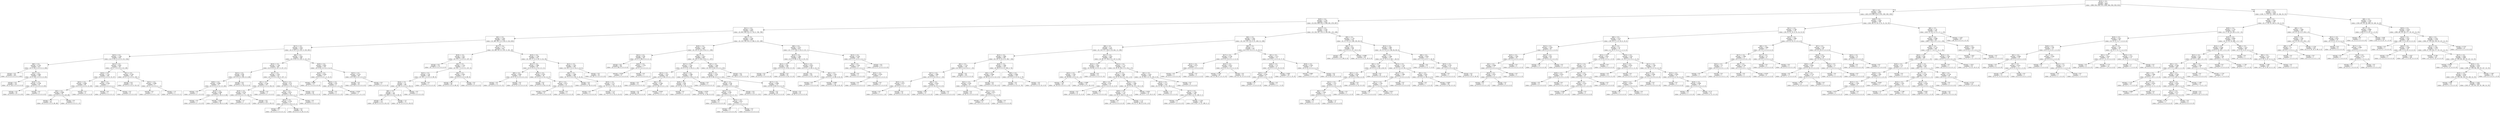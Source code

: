 digraph Tree {
node [shape=box] ;
0 [label="X[14] <= 0.5\nentropy = 3.17\nsamples = 8661\nvalue = [989, 954, 938, 979, 1000, 964, 956, 928, 953]"] ;
1 [label="X[2] <= 0.5\nentropy = 2.967\nsamples = 6325\nvalue = [453, 879, 660, 878, 0, 931, 692, 902, 930]"] ;
0 -> 1 [labeldistance=2.5, labelangle=45, headlabel="True"] ;
2 [label="X[20] <= 0.5\nentropy = 2.793\nsamples = 5619\nvalue = [0, 833, 609, 835, 0, 906, 661, 878, 897]"] ;
1 -> 2 ;
3 [label="X[11] <= 0.5\nentropy = 2.561\nsamples = 3910\nvalue = [0, 605, 442, 612, 0, 716, 0, 746, 789]"] ;
2 -> 3 ;
4 [label="X[5] <= 0.5\nentropy = 2.265\nsamples = 2303\nvalue = [0, 380, 261, 0, 0, 518, 0, 524, 620]"] ;
3 -> 4 ;
5 [label="X[17] <= 0.5\nentropy = 1.912\nsamples = 1502\nvalue = [0, 0, 237, 0, 0, 331, 0, 333, 601]"] ;
4 -> 5 ;
6 [label="X[23] <= 0.5\nentropy = 1.358\nsamples = 918\nvalue = [0, 0, 152, 0, 0, 0, 0, 212, 554]"] ;
5 -> 6 ;
7 [label="X[8] <= 0.5\nentropy = 0.765\nsamples = 651\nvalue = [0, 0, 145, 0, 0, 0, 0, 0, 506]"] ;
6 -> 7 ;
8 [label="entropy = 0.0\nsamples = 443\nvalue = [0, 0, 0, 0, 0, 0, 0, 0, 443]"] ;
7 -> 8 ;
9 [label="X[3] <= 0.5\nentropy = 0.885\nsamples = 208\nvalue = [0, 0, 145, 0, 0, 0, 0, 0, 63]"] ;
7 -> 9 ;
10 [label="entropy = 0.0\nsamples = 143\nvalue = [0, 0, 143, 0, 0, 0, 0, 0, 0]"] ;
9 -> 10 ;
11 [label="X[18] <= 0.5\nentropy = 0.198\nsamples = 65\nvalue = [0, 0, 2, 0, 0, 0, 0, 0, 63]"] ;
9 -> 11 ;
12 [label="entropy = 0.0\nsamples = 63\nvalue = [0, 0, 0, 0, 0, 0, 0, 0, 63]"] ;
11 -> 12 ;
13 [label="entropy = 0.0\nsamples = 2\nvalue = [0, 0, 2, 0, 0, 0, 0, 0, 0]"] ;
11 -> 13 ;
14 [label="X[13] <= 0.5\nentropy = 0.847\nsamples = 267\nvalue = [0, 0, 7, 0, 0, 0, 0, 212, 48]"] ;
6 -> 14 ;
15 [label="X[18] <= 0.5\nentropy = 1.255\nsamples = 106\nvalue = [0, 0, 6, 0, 0, 0, 0, 53, 47]"] ;
14 -> 15 ;
16 [label="X[25] <= 0.5\nentropy = 0.996\nsamples = 99\nvalue = [0, 0, 0, 0, 0, 0, 0, 53, 46]"] ;
15 -> 16 ;
17 [label="X[3] <= 0.5\nentropy = 0.999\nsamples = 95\nvalue = [0, 0, 0, 0, 0, 0, 0, 49, 46]"] ;
16 -> 17 ;
18 [label="entropy = 1.0\nsamples = 94\nvalue = [0, 0, 0, 0, 0, 0, 0, 48, 46]"] ;
17 -> 18 ;
19 [label="entropy = 0.0\nsamples = 1\nvalue = [0, 0, 0, 0, 0, 0, 0, 1, 0]"] ;
17 -> 19 ;
20 [label="entropy = 0.0\nsamples = 4\nvalue = [0, 0, 0, 0, 0, 0, 0, 4, 0]"] ;
16 -> 20 ;
21 [label="X[8] <= 0.5\nentropy = 0.592\nsamples = 7\nvalue = [0, 0, 6, 0, 0, 0, 0, 0, 1]"] ;
15 -> 21 ;
22 [label="entropy = 0.0\nsamples = 1\nvalue = [0, 0, 0, 0, 0, 0, 0, 0, 1]"] ;
21 -> 22 ;
23 [label="entropy = 0.0\nsamples = 6\nvalue = [0, 0, 6, 0, 0, 0, 0, 0, 0]"] ;
21 -> 23 ;
24 [label="X[1] <= 0.5\nentropy = 0.109\nsamples = 161\nvalue = [0, 0, 1, 0, 0, 0, 0, 159, 1]"] ;
14 -> 24 ;
25 [label="entropy = 0.0\nsamples = 152\nvalue = [0, 0, 0, 0, 0, 0, 0, 152, 0]"] ;
24 -> 25 ;
26 [label="X[15] <= 0.5\nentropy = 0.986\nsamples = 9\nvalue = [0, 0, 1, 0, 0, 0, 0, 7, 1]"] ;
24 -> 26 ;
27 [label="entropy = 0.0\nsamples = 7\nvalue = [0, 0, 0, 0, 0, 0, 0, 7, 0]"] ;
26 -> 27 ;
28 [label="entropy = 1.0\nsamples = 2\nvalue = [0, 0, 1, 0, 0, 0, 0, 0, 1]"] ;
26 -> 28 ;
29 [label="X[8] <= 0.5\nentropy = 1.632\nsamples = 584\nvalue = [0, 0, 85, 0, 0, 331, 0, 121, 47]"] ;
5 -> 29 ;
30 [label="X[23] <= 0.5\nentropy = 1.189\nsamples = 481\nvalue = [0, 0, 0, 0, 0, 327, 0, 107, 47]"] ;
29 -> 30 ;
31 [label="X[13] <= 0.5\nentropy = 0.69\nsamples = 249\nvalue = [0, 0, 0, 0, 0, 203, 0, 0, 46]"] ;
30 -> 31 ;
32 [label="X[26] <= 0.5\nentropy = 0.998\nsamples = 97\nvalue = [0, 0, 0, 0, 0, 51, 0, 0, 46]"] ;
31 -> 32 ;
33 [label="entropy = 0.0\nsamples = 1\nvalue = [0, 0, 0, 0, 0, 1, 0, 0, 0]"] ;
32 -> 33 ;
34 [label="X[10] <= 0.5\nentropy = 0.999\nsamples = 96\nvalue = [0, 0, 0, 0, 0, 50, 0, 0, 46]"] ;
32 -> 34 ;
35 [label="entropy = 0.0\nsamples = 1\nvalue = [0, 0, 0, 0, 0, 1, 0, 0, 0]"] ;
34 -> 35 ;
36 [label="entropy = 0.999\nsamples = 95\nvalue = [0, 0, 0, 0, 0, 49, 0, 0, 46]"] ;
34 -> 36 ;
37 [label="entropy = 0.0\nsamples = 152\nvalue = [0, 0, 0, 0, 0, 152, 0, 0, 0]"] ;
31 -> 37 ;
38 [label="X[7] <= 0.5\nentropy = 1.032\nsamples = 232\nvalue = [0, 0, 0, 0, 0, 124, 0, 107, 1]"] ;
30 -> 38 ;
39 [label="X[1] <= 0.5\nentropy = 0.184\nsamples = 107\nvalue = [0, 0, 0, 0, 0, 3, 0, 104, 0]"] ;
38 -> 39 ;
40 [label="X[19] <= 0.5\nentropy = 0.078\nsamples = 105\nvalue = [0, 0, 0, 0, 0, 1, 0, 104, 0]"] ;
39 -> 40 ;
41 [label="entropy = 1.0\nsamples = 2\nvalue = [0, 0, 0, 0, 0, 1, 0, 1, 0]"] ;
40 -> 41 ;
42 [label="entropy = 0.0\nsamples = 103\nvalue = [0, 0, 0, 0, 0, 0, 0, 103, 0]"] ;
40 -> 42 ;
43 [label="entropy = 0.0\nsamples = 2\nvalue = [0, 0, 0, 0, 0, 2, 0, 0, 0]"] ;
39 -> 43 ;
44 [label="X[13] <= 0.5\nentropy = 0.23\nsamples = 125\nvalue = [0, 0, 0, 0, 0, 121, 0, 3, 1]"] ;
38 -> 44 ;
45 [label="X[3] <= 0.5\nentropy = 0.675\nsamples = 30\nvalue = [0, 0, 0, 0, 0, 26, 0, 3, 1]"] ;
44 -> 45 ;
46 [label="X[25] <= 0.5\nentropy = 0.229\nsamples = 27\nvalue = [0, 0, 0, 0, 0, 26, 0, 0, 1]"] ;
45 -> 46 ;
47 [label="entropy = 0.0\nsamples = 1\nvalue = [0, 0, 0, 0, 0, 0, 0, 0, 1]"] ;
46 -> 47 ;
48 [label="entropy = 0.0\nsamples = 26\nvalue = [0, 0, 0, 0, 0, 26, 0, 0, 0]"] ;
46 -> 48 ;
49 [label="entropy = 0.0\nsamples = 3\nvalue = [0, 0, 0, 0, 0, 0, 0, 3, 0]"] ;
45 -> 49 ;
50 [label="entropy = 0.0\nsamples = 95\nvalue = [0, 0, 0, 0, 0, 95, 0, 0, 0]"] ;
44 -> 50 ;
51 [label="X[19] <= 0.5\nentropy = 0.802\nsamples = 103\nvalue = [0, 0, 85, 0, 0, 4, 0, 14, 0]"] ;
29 -> 51 ;
52 [label="X[10] <= 0.5\nentropy = 0.834\nsamples = 17\nvalue = [0, 0, 2, 0, 0, 1, 0, 14, 0]"] ;
51 -> 52 ;
53 [label="entropy = 0.684\nsamples = 11\nvalue = [0, 0, 2, 0, 0, 0, 0, 9, 0]"] ;
52 -> 53 ;
54 [label="X[24] <= 0.5\nentropy = 0.65\nsamples = 6\nvalue = [0, 0, 0, 0, 0, 1, 0, 5, 0]"] ;
52 -> 54 ;
55 [label="entropy = 0.0\nsamples = 3\nvalue = [0, 0, 0, 0, 0, 0, 0, 3, 0]"] ;
54 -> 55 ;
56 [label="entropy = 0.918\nsamples = 3\nvalue = [0, 0, 0, 0, 0, 1, 0, 2, 0]"] ;
54 -> 56 ;
57 [label="X[22] <= 0.5\nentropy = 0.218\nsamples = 86\nvalue = [0, 0, 83, 0, 0, 3, 0, 0, 0]"] ;
51 -> 57 ;
58 [label="entropy = 0.0\nsamples = 83\nvalue = [0, 0, 83, 0, 0, 0, 0, 0, 0]"] ;
57 -> 58 ;
59 [label="entropy = 0.0\nsamples = 3\nvalue = [0, 0, 0, 0, 0, 3, 0, 0, 0]"] ;
57 -> 59 ;
60 [label="X[17] <= 0.5\nentropy = 1.773\nsamples = 801\nvalue = [0, 380, 24, 0, 0, 187, 0, 191, 19]"] ;
4 -> 60 ;
61 [label="X[19] <= 0.5\nentropy = 1.057\nsamples = 449\nvalue = [0, 275, 7, 0, 0, 0, 0, 167, 0]"] ;
60 -> 61 ;
62 [label="entropy = 0.0\nsamples = 174\nvalue = [0, 174, 0, 0, 0, 0, 0, 0, 0]"] ;
61 -> 62 ;
63 [label="X[0] <= 0.5\nentropy = 1.103\nsamples = 275\nvalue = [0, 101, 7, 0, 0, 0, 0, 167, 0]"] ;
61 -> 63 ;
64 [label="X[22] <= 0.5\nentropy = 1.04\nsamples = 200\nvalue = [0, 101, 1, 0, 0, 0, 0, 98, 0]"] ;
63 -> 64 ;
65 [label="X[24] <= 0.5\nentropy = 1.0\nsamples = 199\nvalue = [0, 101, 0, 0, 0, 0, 0, 98, 0]"] ;
64 -> 65 ;
66 [label="X[6] <= 0.5\nentropy = 1.0\nsamples = 198\nvalue = [0, 100, 0, 0, 0, 0, 0, 98, 0]"] ;
65 -> 66 ;
67 [label="entropy = 1.0\nsamples = 125\nvalue = [0, 63, 0, 0, 0, 0, 0, 62, 0]"] ;
66 -> 67 ;
68 [label="entropy = 1.0\nsamples = 73\nvalue = [0, 37, 0, 0, 0, 0, 0, 36, 0]"] ;
66 -> 68 ;
69 [label="entropy = 0.0\nsamples = 1\nvalue = [0, 1, 0, 0, 0, 0, 0, 0, 0]"] ;
65 -> 69 ;
70 [label="entropy = 0.0\nsamples = 1\nvalue = [0, 0, 1, 0, 0, 0, 0, 0, 0]"] ;
64 -> 70 ;
71 [label="X[8] <= 0.5\nentropy = 0.402\nsamples = 75\nvalue = [0, 0, 6, 0, 0, 0, 0, 69, 0]"] ;
63 -> 71 ;
72 [label="entropy = 0.0\nsamples = 69\nvalue = [0, 0, 0, 0, 0, 0, 0, 69, 0]"] ;
71 -> 72 ;
73 [label="entropy = 0.0\nsamples = 6\nvalue = [0, 0, 6, 0, 0, 0, 0, 0, 0]"] ;
71 -> 73 ;
74 [label="X[10] <= 0.5\nentropy = 1.708\nsamples = 352\nvalue = [0, 105, 17, 0, 0, 187, 0, 24, 19]"] ;
60 -> 74 ;
75 [label="X[12] <= 0.5\nentropy = 1.686\nsamples = 62\nvalue = [0, 4, 15, 0, 0, 32, 0, 0, 11]"] ;
74 -> 75 ;
76 [label="X[0] <= 0.5\nentropy = 0.983\nsamples = 26\nvalue = [0, 0, 15, 0, 0, 0, 0, 0, 11]"] ;
75 -> 76 ;
77 [label="entropy = 0.0\nsamples = 11\nvalue = [0, 0, 0, 0, 0, 0, 0, 0, 11]"] ;
76 -> 77 ;
78 [label="entropy = 0.0\nsamples = 15\nvalue = [0, 0, 15, 0, 0, 0, 0, 0, 0]"] ;
76 -> 78 ;
79 [label="X[23] <= 0.5\nentropy = 0.503\nsamples = 36\nvalue = [0, 4, 0, 0, 0, 32, 0, 0, 0]"] ;
75 -> 79 ;
80 [label="entropy = 0.0\nsamples = 26\nvalue = [0, 0, 0, 0, 0, 26, 0, 0, 0]"] ;
79 -> 80 ;
81 [label="X[7] <= 0.5\nentropy = 0.971\nsamples = 10\nvalue = [0, 4, 0, 0, 0, 6, 0, 0, 0]"] ;
79 -> 81 ;
82 [label="entropy = 0.811\nsamples = 8\nvalue = [0, 2, 0, 0, 0, 6, 0, 0, 0]"] ;
81 -> 82 ;
83 [label="entropy = 0.0\nsamples = 2\nvalue = [0, 2, 0, 0, 0, 0, 0, 0, 0]"] ;
81 -> 83 ;
84 [label="X[12] <= 0.5\nentropy = 1.503\nsamples = 290\nvalue = [0, 101, 2, 0, 0, 155, 0, 24, 8]"] ;
74 -> 84 ;
85 [label="X[8] <= 0.5\nentropy = 1.488\nsamples = 264\nvalue = [0, 75, 2, 0, 0, 155, 0, 24, 8]"] ;
84 -> 85 ;
86 [label="entropy = 0.0\nsamples = 30\nvalue = [0, 0, 0, 0, 0, 30, 0, 0, 0]"] ;
85 -> 86 ;
87 [label="X[23] <= 0.5\nentropy = 1.572\nsamples = 234\nvalue = [0, 75, 2, 0, 0, 125, 0, 24, 8]"] ;
85 -> 87 ;
88 [label="entropy = 0.0\nsamples = 3\nvalue = [0, 3, 0, 0, 0, 0, 0, 0, 0]"] ;
87 -> 88 ;
89 [label="entropy = 1.57\nsamples = 231\nvalue = [0, 72, 2, 0, 0, 125, 0, 24, 8]"] ;
87 -> 89 ;
90 [label="entropy = 0.0\nsamples = 26\nvalue = [0, 26, 0, 0, 0, 0, 0, 0, 0]"] ;
84 -> 90 ;
91 [label="X[0] <= 0.5\nentropy = 2.391\nsamples = 1607\nvalue = [0, 225, 181, 612, 0, 198, 0, 222, 169]"] ;
3 -> 91 ;
92 [label="X[18] <= 0.5\nentropy = 1.705\nsamples = 984\nvalue = [0, 222, 4, 524, 0, 65, 0, 1, 168]"] ;
91 -> 92 ;
93 [label="X[15] <= 0.5\nentropy = 0.09\nsamples = 301\nvalue = [0, 0, 2, 298, 0, 0, 0, 0, 1]"] ;
92 -> 93 ;
94 [label="entropy = 0.0\nsamples = 294\nvalue = [0, 0, 0, 294, 0, 0, 0, 0, 0]"] ;
93 -> 94 ;
95 [label="X[26] <= 0.5\nentropy = 1.379\nsamples = 7\nvalue = [0, 0, 2, 4, 0, 0, 0, 0, 1]"] ;
93 -> 95 ;
96 [label="entropy = 0.918\nsamples = 6\nvalue = [0, 0, 2, 4, 0, 0, 0, 0, 0]"] ;
95 -> 96 ;
97 [label="entropy = 0.0\nsamples = 1\nvalue = [0, 0, 0, 0, 0, 0, 0, 0, 1]"] ;
95 -> 97 ;
98 [label="X[5] <= 0.5\nentropy = 1.913\nsamples = 683\nvalue = [0, 222, 2, 226, 0, 65, 0, 1, 167]"] ;
92 -> 98 ;
99 [label="X[17] <= 0.5\nentropy = 1.339\nsamples = 249\nvalue = [0, 0, 2, 157, 0, 65, 0, 1, 24]"] ;
98 -> 99 ;
100 [label="X[13] <= 0.5\nentropy = 1.012\nsamples = 90\nvalue = [0, 0, 2, 66, 0, 0, 0, 1, 21]"] ;
99 -> 100 ;
101 [label="entropy = 0.0\nsamples = 21\nvalue = [0, 0, 0, 0, 0, 0, 0, 0, 21]"] ;
100 -> 101 ;
102 [label="X[4] <= 0.5\nentropy = 0.298\nsamples = 69\nvalue = [0, 0, 2, 66, 0, 0, 0, 1, 0]"] ;
100 -> 102 ;
103 [label="entropy = 0.0\nsamples = 66\nvalue = [0, 0, 0, 66, 0, 0, 0, 0, 0]"] ;
102 -> 103 ;
104 [label="entropy = 0.918\nsamples = 3\nvalue = [0, 0, 2, 0, 0, 0, 0, 1, 0]"] ;
102 -> 104 ;
105 [label="X[13] <= 0.5\nentropy = 1.096\nsamples = 159\nvalue = [0, 0, 0, 91, 0, 65, 0, 0, 3]"] ;
99 -> 105 ;
106 [label="X[26] <= 0.5\nentropy = 0.98\nsamples = 156\nvalue = [0, 0, 0, 91, 0, 65, 0, 0, 0]"] ;
105 -> 106 ;
107 [label="entropy = 0.0\nsamples = 1\nvalue = [0, 0, 0, 0, 0, 1, 0, 0, 0]"] ;
106 -> 107 ;
108 [label="entropy = 0.978\nsamples = 155\nvalue = [0, 0, 0, 91, 0, 64, 0, 0, 0]"] ;
106 -> 108 ;
109 [label="entropy = 0.0\nsamples = 3\nvalue = [0, 0, 0, 0, 0, 0, 0, 0, 3]"] ;
105 -> 109 ;
110 [label="X[7] <= 0.5\nentropy = 1.444\nsamples = 434\nvalue = [0, 222, 0, 69, 0, 0, 0, 0, 143]"] ;
98 -> 110 ;
111 [label="X[24] <= 0.5\nentropy = 1.478\nsamples = 275\nvalue = [0, 63, 0, 69, 0, 0, 0, 0, 143]"] ;
110 -> 111 ;
112 [label="X[6] <= 0.5\nentropy = 0.06\nsamples = 144\nvalue = [0, 1, 0, 0, 0, 0, 0, 0, 143]"] ;
111 -> 112 ;
113 [label="X[23] <= 0.5\nentropy = 0.391\nsamples = 13\nvalue = [0, 1, 0, 0, 0, 0, 0, 0, 12]"] ;
112 -> 113 ;
114 [label="entropy = 0.0\nsamples = 9\nvalue = [0, 0, 0, 0, 0, 0, 0, 0, 9]"] ;
113 -> 114 ;
115 [label="X[15] <= 0.5\nentropy = 0.811\nsamples = 4\nvalue = [0, 1, 0, 0, 0, 0, 0, 0, 3]"] ;
113 -> 115 ;
116 [label="entropy = 0.0\nsamples = 1\nvalue = [0, 1, 0, 0, 0, 0, 0, 0, 0]"] ;
115 -> 116 ;
117 [label="entropy = 0.0\nsamples = 3\nvalue = [0, 0, 0, 0, 0, 0, 0, 0, 3]"] ;
115 -> 117 ;
118 [label="entropy = 0.0\nsamples = 131\nvalue = [0, 0, 0, 0, 0, 0, 0, 0, 131]"] ;
112 -> 118 ;
119 [label="X[17] <= 0.5\nentropy = 0.998\nsamples = 131\nvalue = [0, 62, 0, 69, 0, 0, 0, 0, 0]"] ;
111 -> 119 ;
120 [label="entropy = 0.0\nsamples = 69\nvalue = [0, 0, 0, 69, 0, 0, 0, 0, 0]"] ;
119 -> 120 ;
121 [label="entropy = 0.0\nsamples = 62\nvalue = [0, 62, 0, 0, 0, 0, 0, 0, 0]"] ;
119 -> 121 ;
122 [label="entropy = 0.0\nsamples = 159\nvalue = [0, 159, 0, 0, 0, 0, 0, 0, 0]"] ;
110 -> 122 ;
123 [label="X[8] <= 0.5\nentropy = 1.973\nsamples = 623\nvalue = [0, 3, 177, 88, 0, 133, 0, 221, 1]"] ;
91 -> 123 ;
124 [label="X[23] <= 0.5\nentropy = 1.484\nsamples = 440\nvalue = [0, 0, 0, 88, 0, 131, 0, 221, 0]"] ;
123 -> 124 ;
125 [label="X[12] <= 0.5\nentropy = 0.98\nsamples = 149\nvalue = [0, 0, 0, 87, 0, 62, 0, 0, 0]"] ;
124 -> 125 ;
126 [label="entropy = 0.0\nsamples = 87\nvalue = [0, 0, 0, 87, 0, 0, 0, 0, 0]"] ;
125 -> 126 ;
127 [label="entropy = 0.0\nsamples = 62\nvalue = [0, 0, 0, 0, 0, 62, 0, 0, 0]"] ;
125 -> 127 ;
128 [label="X[25] <= 0.5\nentropy = 0.822\nsamples = 291\nvalue = [0, 0, 0, 1, 0, 69, 0, 221, 0]"] ;
124 -> 128 ;
129 [label="entropy = 0.0\nsamples = 159\nvalue = [0, 0, 0, 0, 0, 0, 0, 159, 0]"] ;
128 -> 129 ;
130 [label="X[5] <= 0.5\nentropy = 1.055\nsamples = 132\nvalue = [0, 0, 0, 1, 0, 69, 0, 62, 0]"] ;
128 -> 130 ;
131 [label="entropy = 0.0\nsamples = 1\nvalue = [0, 0, 0, 1, 0, 0, 0, 0, 0]"] ;
130 -> 131 ;
132 [label="entropy = 0.998\nsamples = 131\nvalue = [0, 0, 0, 0, 0, 69, 0, 62, 0]"] ;
130 -> 132 ;
133 [label="X[13] <= 0.5\nentropy = 0.256\nsamples = 183\nvalue = [0, 3, 177, 0, 0, 2, 0, 0, 1]"] ;
123 -> 133 ;
134 [label="X[4] <= 0.5\nentropy = 1.459\nsamples = 6\nvalue = [0, 3, 0, 0, 0, 2, 0, 0, 1]"] ;
133 -> 134 ;
135 [label="entropy = 0.0\nsamples = 3\nvalue = [0, 3, 0, 0, 0, 0, 0, 0, 0]"] ;
134 -> 135 ;
136 [label="X[25] <= 0.5\nentropy = 0.918\nsamples = 3\nvalue = [0, 0, 0, 0, 0, 2, 0, 0, 1]"] ;
134 -> 136 ;
137 [label="entropy = 0.0\nsamples = 1\nvalue = [0, 0, 0, 0, 0, 0, 0, 0, 1]"] ;
136 -> 137 ;
138 [label="entropy = 0.0\nsamples = 2\nvalue = [0, 0, 0, 0, 0, 2, 0, 0, 0]"] ;
136 -> 138 ;
139 [label="entropy = 0.0\nsamples = 177\nvalue = [0, 0, 177, 0, 0, 0, 0, 0, 0]"] ;
133 -> 139 ;
140 [label="X[10] <= 0.5\nentropy = 2.518\nsamples = 1709\nvalue = [0, 228, 167, 223, 0, 190, 661, 132, 108]"] ;
2 -> 140 ;
141 [label="X[4] <= 0.5\nentropy = 2.392\nsamples = 1230\nvalue = [0, 216, 152, 223, 0, 21, 458, 52, 108]"] ;
140 -> 141 ;
142 [label="X[8] <= 0.5\nentropy = 2.22\nsamples = 1025\nvalue = [0, 216, 117, 108, 0, 18, 445, 13, 108]"] ;
141 -> 142 ;
143 [label="X[13] <= 0.5\nentropy = 1.889\nsamples = 362\nvalue = [0, 147, 0, 10, 0, 6, 108, 7, 84]"] ;
142 -> 143 ;
144 [label="X[5] <= 0.5\nentropy = 1.276\nsamples = 136\nvalue = [0, 103, 0, 10, 0, 6, 0, 7, 10]"] ;
143 -> 144 ;
145 [label="X[17] <= 0.5\nentropy = 1.966\nsamples = 33\nvalue = [0, 0, 0, 10, 0, 6, 0, 7, 10]"] ;
144 -> 145 ;
146 [label="X[22] <= 0.5\nentropy = 0.977\nsamples = 17\nvalue = [0, 0, 0, 0, 0, 0, 0, 7, 10]"] ;
145 -> 146 ;
147 [label="entropy = 0.0\nsamples = 7\nvalue = [0, 0, 0, 0, 0, 0, 0, 7, 0]"] ;
146 -> 147 ;
148 [label="entropy = 0.0\nsamples = 10\nvalue = [0, 0, 0, 0, 0, 0, 0, 0, 10]"] ;
146 -> 148 ;
149 [label="X[9] <= 0.5\nentropy = 0.954\nsamples = 16\nvalue = [0, 0, 0, 10, 0, 6, 0, 0, 0]"] ;
145 -> 149 ;
150 [label="entropy = 0.65\nsamples = 12\nvalue = [0, 0, 0, 10, 0, 2, 0, 0, 0]"] ;
149 -> 150 ;
151 [label="entropy = 0.0\nsamples = 4\nvalue = [0, 0, 0, 0, 0, 4, 0, 0, 0]"] ;
149 -> 151 ;
152 [label="entropy = 0.0\nsamples = 103\nvalue = [0, 103, 0, 0, 0, 0, 0, 0, 0]"] ;
144 -> 152 ;
153 [label="X[26] <= 0.5\nentropy = 1.496\nsamples = 226\nvalue = [0, 44, 0, 0, 0, 0, 108, 0, 74]"] ;
143 -> 153 ;
154 [label="X[3] <= 0.5\nentropy = 0.994\nsamples = 97\nvalue = [0, 44, 0, 0, 0, 0, 53, 0, 0]"] ;
153 -> 154 ;
155 [label="X[21] <= 0.5\nentropy = 0.342\nsamples = 47\nvalue = [0, 44, 0, 0, 0, 0, 3, 0, 0]"] ;
154 -> 155 ;
156 [label="entropy = 0.0\nsamples = 42\nvalue = [0, 42, 0, 0, 0, 0, 0, 0, 0]"] ;
155 -> 156 ;
157 [label="X[11] <= 0.5\nentropy = 0.971\nsamples = 5\nvalue = [0, 2, 0, 0, 0, 0, 3, 0, 0]"] ;
155 -> 157 ;
158 [label="entropy = 0.811\nsamples = 4\nvalue = [0, 1, 0, 0, 0, 0, 3, 0, 0]"] ;
157 -> 158 ;
159 [label="entropy = 0.0\nsamples = 1\nvalue = [0, 1, 0, 0, 0, 0, 0, 0, 0]"] ;
157 -> 159 ;
160 [label="entropy = 0.0\nsamples = 50\nvalue = [0, 0, 0, 0, 0, 0, 50, 0, 0]"] ;
154 -> 160 ;
161 [label="X[0] <= 0.5\nentropy = 0.984\nsamples = 129\nvalue = [0, 0, 0, 0, 0, 0, 55, 0, 74]"] ;
153 -> 161 ;
162 [label="entropy = 0.0\nsamples = 74\nvalue = [0, 0, 0, 0, 0, 0, 0, 0, 74]"] ;
161 -> 162 ;
163 [label="entropy = 0.0\nsamples = 55\nvalue = [0, 0, 0, 0, 0, 0, 55, 0, 0]"] ;
161 -> 163 ;
164 [label="X[11] <= 0.5\nentropy = 2.025\nsamples = 663\nvalue = [0, 69, 117, 98, 0, 12, 337, 6, 24]"] ;
142 -> 164 ;
165 [label="X[13] <= 0.5\nentropy = 1.834\nsamples = 139\nvalue = [0, 34, 66, 0, 0, 0, 23, 1, 15]"] ;
164 -> 165 ;
166 [label="X[22] <= 0.5\nentropy = 1.503\nsamples = 124\nvalue = [0, 34, 66, 0, 0, 0, 23, 1, 0]"] ;
165 -> 166 ;
167 [label="entropy = 1.34\nsamples = 83\nvalue = [0, 34, 43, 0, 0, 0, 5, 1, 0]"] ;
166 -> 167 ;
168 [label="entropy = 0.989\nsamples = 41\nvalue = [0, 0, 23, 0, 0, 0, 18, 0, 0]"] ;
166 -> 168 ;
169 [label="entropy = 0.0\nsamples = 15\nvalue = [0, 0, 0, 0, 0, 0, 0, 0, 15]"] ;
165 -> 169 ;
170 [label="X[13] <= 0.5\nentropy = 1.772\nsamples = 524\nvalue = [0, 35, 51, 98, 0, 12, 314, 5, 9]"] ;
164 -> 170 ;
171 [label="X[17] <= 0.5\nentropy = 1.649\nsamples = 266\nvalue = [0, 23, 12, 95, 0, 0, 131, 5, 0]"] ;
170 -> 171 ;
172 [label="X[0] <= 0.5\nentropy = 0.267\nsamples = 22\nvalue = [0, 0, 1, 0, 0, 0, 21, 0, 0]"] ;
171 -> 172 ;
173 [label="entropy = 0.0\nsamples = 21\nvalue = [0, 0, 0, 0, 0, 0, 21, 0, 0]"] ;
172 -> 173 ;
174 [label="entropy = 0.0\nsamples = 1\nvalue = [0, 0, 1, 0, 0, 0, 0, 0, 0]"] ;
172 -> 174 ;
175 [label="X[22] <= 0.5\nentropy = 1.686\nsamples = 244\nvalue = [0, 23, 11, 95, 0, 0, 110, 5, 0]"] ;
171 -> 175 ;
176 [label="X[26] <= 0.5\nentropy = 1.737\nsamples = 219\nvalue = [0, 23, 11, 88, 0, 0, 92, 5, 0]"] ;
175 -> 176 ;
177 [label="entropy = 0.0\nsamples = 1\nvalue = [0, 1, 0, 0, 0, 0, 0, 0, 0]"] ;
176 -> 177 ;
178 [label="entropy = 1.73\nsamples = 218\nvalue = [0, 22, 11, 88, 0, 0, 92, 5, 0]"] ;
176 -> 178 ;
179 [label="entropy = 0.855\nsamples = 25\nvalue = [0, 0, 0, 7, 0, 0, 18, 0, 0]"] ;
175 -> 179 ;
180 [label="X[1] <= 0.5\nentropy = 1.419\nsamples = 258\nvalue = [0, 12, 39, 3, 0, 12, 183, 0, 9]"] ;
170 -> 180 ;
181 [label="X[23] <= 0.5\nentropy = 1.277\nsamples = 250\nvalue = [0, 12, 39, 3, 0, 12, 183, 0, 1]"] ;
180 -> 181 ;
182 [label="entropy = 1.0\nsamples = 6\nvalue = [0, 3, 0, 0, 0, 0, 3, 0, 0]"] ;
181 -> 182 ;
183 [label="X[17] <= 0.5\nentropy = 1.246\nsamples = 244\nvalue = [0, 9, 39, 3, 0, 12, 180, 0, 1]"] ;
181 -> 183 ;
184 [label="entropy = 0.0\nsamples = 1\nvalue = [0, 0, 0, 1, 0, 0, 0, 0, 0]"] ;
183 -> 184 ;
185 [label="entropy = 1.224\nsamples = 243\nvalue = [0, 9, 39, 2, 0, 12, 180, 0, 1]"] ;
183 -> 185 ;
186 [label="entropy = 0.0\nsamples = 8\nvalue = [0, 0, 0, 0, 0, 0, 0, 0, 8]"] ;
180 -> 186 ;
187 [label="X[8] <= 0.5\nentropy = 1.7\nsamples = 205\nvalue = [0, 0, 35, 115, 0, 3, 13, 39, 0]"] ;
141 -> 187 ;
188 [label="X[17] <= 0.5\nentropy = 0.749\nsamples = 131\nvalue = [0, 0, 0, 113, 0, 3, 3, 12, 0]"] ;
187 -> 188 ;
189 [label="X[12] <= 0.5\nentropy = 0.971\nsamples = 5\nvalue = [0, 0, 0, 2, 0, 0, 3, 0, 0]"] ;
188 -> 189 ;
190 [label="entropy = 0.0\nsamples = 2\nvalue = [0, 0, 0, 2, 0, 0, 0, 0, 0]"] ;
189 -> 190 ;
191 [label="entropy = 0.0\nsamples = 3\nvalue = [0, 0, 0, 0, 0, 0, 3, 0, 0]"] ;
189 -> 191 ;
192 [label="X[25] <= 0.5\nentropy = 0.613\nsamples = 126\nvalue = [0, 0, 0, 111, 0, 3, 0, 12, 0]"] ;
188 -> 192 ;
193 [label="entropy = 0.743\nsamples = 95\nvalue = [0, 0, 0, 80, 0, 3, 0, 12, 0]"] ;
192 -> 193 ;
194 [label="entropy = 0.0\nsamples = 31\nvalue = [0, 0, 0, 31, 0, 0, 0, 0, 0]"] ;
192 -> 194 ;
195 [label="X[1] <= 0.5\nentropy = 1.573\nsamples = 74\nvalue = [0, 0, 35, 2, 0, 0, 10, 27, 0]"] ;
187 -> 195 ;
196 [label="X[26] <= 0.5\nentropy = 1.12\nsamples = 37\nvalue = [0, 0, 0, 2, 0, 0, 10, 25, 0]"] ;
195 -> 196 ;
197 [label="X[23] <= 0.5\nentropy = 0.544\nsamples = 8\nvalue = [0, 0, 0, 1, 0, 0, 7, 0, 0]"] ;
196 -> 197 ;
198 [label="entropy = 0.0\nsamples = 1\nvalue = [0, 0, 0, 1, 0, 0, 0, 0, 0]"] ;
197 -> 198 ;
199 [label="entropy = 0.0\nsamples = 7\nvalue = [0, 0, 0, 0, 0, 0, 7, 0, 0]"] ;
197 -> 199 ;
200 [label="entropy = 0.691\nsamples = 29\nvalue = [0, 0, 0, 1, 0, 0, 3, 25, 0]"] ;
196 -> 200 ;
201 [label="X[26] <= 0.5\nentropy = 0.303\nsamples = 37\nvalue = [0, 0, 35, 0, 0, 0, 0, 2, 0]"] ;
195 -> 201 ;
202 [label="entropy = 0.863\nsamples = 7\nvalue = [0, 0, 5, 0, 0, 0, 0, 2, 0]"] ;
201 -> 202 ;
203 [label="entropy = 0.0\nsamples = 30\nvalue = [0, 0, 30, 0, 0, 0, 0, 0, 0]"] ;
201 -> 203 ;
204 [label="X[0] <= 0.5\nentropy = 1.776\nsamples = 479\nvalue = [0, 12, 15, 0, 0, 169, 203, 80, 0]"] ;
140 -> 204 ;
205 [label="X[6] <= 0.5\nentropy = 0.61\nsamples = 140\nvalue = [0, 0, 0, 0, 0, 21, 119, 0, 0]"] ;
204 -> 205 ;
206 [label="entropy = 0.0\nsamples = 100\nvalue = [0, 0, 0, 0, 0, 0, 100, 0, 0]"] ;
205 -> 206 ;
207 [label="entropy = 0.998\nsamples = 40\nvalue = [0, 0, 0, 0, 0, 21, 19, 0, 0]"] ;
205 -> 207 ;
208 [label="X[15] <= 0.5\nentropy = 1.882\nsamples = 339\nvalue = [0, 12, 15, 0, 0, 148, 84, 80, 0]"] ;
204 -> 208 ;
209 [label="X[8] <= 0.5\nentropy = 1.494\nsamples = 227\nvalue = [0, 11, 15, 0, 0, 148, 7, 46, 0]"] ;
208 -> 209 ;
210 [label="X[5] <= 0.5\nentropy = 1.182\nsamples = 108\nvalue = [0, 0, 0, 0, 0, 58, 4, 46, 0]"] ;
209 -> 210 ;
211 [label="X[21] <= 0.5\nentropy = 0.654\nsamples = 66\nvalue = [0, 0, 0, 0, 0, 58, 4, 4, 0]"] ;
210 -> 211 ;
212 [label="X[12] <= 0.5\nentropy = 1.557\nsamples = 14\nvalue = [0, 0, 0, 0, 0, 6, 4, 4, 0]"] ;
211 -> 212 ;
213 [label="X[4] <= 0.5\nentropy = 1.459\nsamples = 12\nvalue = [0, 0, 0, 0, 0, 6, 2, 4, 0]"] ;
212 -> 213 ;
214 [label="entropy = 1.0\nsamples = 4\nvalue = [0, 0, 0, 0, 0, 2, 2, 0, 0]"] ;
213 -> 214 ;
215 [label="entropy = 1.0\nsamples = 8\nvalue = [0, 0, 0, 0, 0, 4, 0, 4, 0]"] ;
213 -> 215 ;
216 [label="entropy = 0.0\nsamples = 2\nvalue = [0, 0, 0, 0, 0, 0, 2, 0, 0]"] ;
212 -> 216 ;
217 [label="entropy = 0.0\nsamples = 52\nvalue = [0, 0, 0, 0, 0, 52, 0, 0, 0]"] ;
211 -> 217 ;
218 [label="entropy = 0.0\nsamples = 42\nvalue = [0, 0, 0, 0, 0, 0, 0, 42, 0]"] ;
210 -> 218 ;
219 [label="X[13] <= 0.5\nentropy = 1.133\nsamples = 119\nvalue = [0, 11, 15, 0, 0, 90, 3, 0, 0]"] ;
209 -> 219 ;
220 [label="X[22] <= 0.5\nentropy = 1.496\nsamples = 17\nvalue = [0, 7, 7, 0, 0, 0, 3, 0, 0]"] ;
219 -> 220 ;
221 [label="X[17] <= 0.5\nentropy = 1.241\nsamples = 11\nvalue = [0, 7, 1, 0, 0, 0, 3, 0, 0]"] ;
220 -> 221 ;
222 [label="entropy = 0.0\nsamples = 7\nvalue = [0, 7, 0, 0, 0, 0, 0, 0, 0]"] ;
221 -> 222 ;
223 [label="entropy = 0.811\nsamples = 4\nvalue = [0, 0, 1, 0, 0, 0, 3, 0, 0]"] ;
221 -> 223 ;
224 [label="entropy = 0.0\nsamples = 6\nvalue = [0, 0, 6, 0, 0, 0, 0, 0, 0]"] ;
220 -> 224 ;
225 [label="X[5] <= 0.5\nentropy = 0.631\nsamples = 102\nvalue = [0, 4, 8, 0, 0, 90, 0, 0, 0]"] ;
219 -> 225 ;
226 [label="entropy = 0.0\nsamples = 7\nvalue = [0, 0, 0, 0, 0, 7, 0, 0, 0]"] ;
225 -> 226 ;
227 [label="entropy = 0.663\nsamples = 95\nvalue = [0, 4, 8, 0, 0, 83, 0, 0, 0]"] ;
225 -> 227 ;
228 [label="X[8] <= 0.5\nentropy = 0.955\nsamples = 112\nvalue = [0, 1, 0, 0, 0, 0, 77, 34, 0]"] ;
208 -> 228 ;
229 [label="entropy = 0.0\nsamples = 77\nvalue = [0, 0, 0, 0, 0, 0, 77, 0, 0]"] ;
228 -> 229 ;
230 [label="X[23] <= 0.5\nentropy = 0.187\nsamples = 35\nvalue = [0, 1, 0, 0, 0, 0, 0, 34, 0]"] ;
228 -> 230 ;
231 [label="entropy = 0.0\nsamples = 1\nvalue = [0, 1, 0, 0, 0, 0, 0, 0, 0]"] ;
230 -> 231 ;
232 [label="entropy = 0.0\nsamples = 34\nvalue = [0, 0, 0, 0, 0, 0, 0, 34, 0]"] ;
230 -> 232 ;
233 [label="X[26] <= 0.5\nentropy = 1.928\nsamples = 706\nvalue = [453, 46, 51, 43, 0, 25, 31, 24, 33]"] ;
1 -> 233 ;
234 [label="X[11] <= 0.5\nentropy = 2.768\nsamples = 176\nvalue = [28, 25, 31, 32, 0, 23, 14, 23, 0]"] ;
233 -> 234 ;
235 [label="X[8] <= 0.5\nentropy = 2.472\nsamples = 119\nvalue = [28, 19, 27, 0, 0, 20, 6, 19, 0]"] ;
234 -> 235 ;
236 [label="X[13] <= 0.5\nentropy = 1.429\nsamples = 40\nvalue = [26, 0, 0, 0, 0, 3, 3, 8, 0]"] ;
235 -> 236 ;
237 [label="X[22] <= 0.5\nentropy = 1.458\nsamples = 20\nvalue = [9, 0, 0, 0, 0, 0, 3, 8, 0]"] ;
236 -> 237 ;
238 [label="X[3] <= 0.5\nentropy = 0.998\nsamples = 17\nvalue = [9, 0, 0, 0, 0, 0, 0, 8, 0]"] ;
237 -> 238 ;
239 [label="X[20] <= 0.5\nentropy = 0.811\nsamples = 12\nvalue = [9, 0, 0, 0, 0, 0, 0, 3, 0]"] ;
238 -> 239 ;
240 [label="entropy = 0.0\nsamples = 3\nvalue = [0, 0, 0, 0, 0, 0, 0, 3, 0]"] ;
239 -> 240 ;
241 [label="entropy = 0.0\nsamples = 9\nvalue = [9, 0, 0, 0, 0, 0, 0, 0, 0]"] ;
239 -> 241 ;
242 [label="entropy = 0.0\nsamples = 5\nvalue = [0, 0, 0, 0, 0, 0, 0, 5, 0]"] ;
238 -> 242 ;
243 [label="entropy = 0.0\nsamples = 3\nvalue = [0, 0, 0, 0, 0, 0, 3, 0, 0]"] ;
237 -> 243 ;
244 [label="X[23] <= 0.5\nentropy = 0.61\nsamples = 20\nvalue = [17, 0, 0, 0, 0, 3, 0, 0, 0]"] ;
236 -> 244 ;
245 [label="entropy = 0.0\nsamples = 17\nvalue = [17, 0, 0, 0, 0, 0, 0, 0, 0]"] ;
244 -> 245 ;
246 [label="entropy = 0.0\nsamples = 3\nvalue = [0, 0, 0, 0, 0, 3, 0, 0, 0]"] ;
244 -> 246 ;
247 [label="X[5] <= 0.5\nentropy = 2.21\nsamples = 79\nvalue = [2, 19, 27, 0, 0, 17, 3, 11, 0]"] ;
235 -> 247 ;
248 [label="X[15] <= 0.5\nentropy = 0.951\nsamples = 31\nvalue = [1, 0, 25, 0, 0, 4, 1, 0, 0]"] ;
247 -> 248 ;
249 [label="X[17] <= 0.5\nentropy = 0.77\nsamples = 30\nvalue = [0, 0, 25, 0, 0, 4, 1, 0, 0]"] ;
248 -> 249 ;
250 [label="X[20] <= 0.5\nentropy = 0.414\nsamples = 12\nvalue = [0, 0, 11, 0, 0, 0, 1, 0, 0]"] ;
249 -> 250 ;
251 [label="entropy = 0.0\nsamples = 11\nvalue = [0, 0, 11, 0, 0, 0, 0, 0, 0]"] ;
250 -> 251 ;
252 [label="entropy = 0.0\nsamples = 1\nvalue = [0, 0, 0, 0, 0, 0, 1, 0, 0]"] ;
250 -> 252 ;
253 [label="X[12] <= 0.5\nentropy = 0.764\nsamples = 18\nvalue = [0, 0, 14, 0, 0, 4, 0, 0, 0]"] ;
249 -> 253 ;
254 [label="X[9] <= 0.5\nentropy = 0.353\nsamples = 15\nvalue = [0, 0, 14, 0, 0, 1, 0, 0, 0]"] ;
253 -> 254 ;
255 [label="entropy = 0.469\nsamples = 10\nvalue = [0, 0, 9, 0, 0, 1, 0, 0, 0]"] ;
254 -> 255 ;
256 [label="entropy = 0.0\nsamples = 5\nvalue = [0, 0, 5, 0, 0, 0, 0, 0, 0]"] ;
254 -> 256 ;
257 [label="entropy = 0.0\nsamples = 3\nvalue = [0, 0, 0, 0, 0, 3, 0, 0, 0]"] ;
253 -> 257 ;
258 [label="entropy = 0.0\nsamples = 1\nvalue = [1, 0, 0, 0, 0, 0, 0, 0, 0]"] ;
248 -> 258 ;
259 [label="X[10] <= 0.5\nentropy = 2.025\nsamples = 48\nvalue = [1, 19, 2, 0, 0, 13, 2, 11, 0]"] ;
247 -> 259 ;
260 [label="X[22] <= 0.5\nentropy = 0.619\nsamples = 13\nvalue = [0, 0, 0, 0, 0, 0, 2, 11, 0]"] ;
259 -> 260 ;
261 [label="entropy = 0.0\nsamples = 11\nvalue = [0, 0, 0, 0, 0, 0, 0, 11, 0]"] ;
260 -> 261 ;
262 [label="entropy = 0.0\nsamples = 2\nvalue = [0, 0, 0, 0, 0, 0, 2, 0, 0]"] ;
260 -> 262 ;
263 [label="X[17] <= 0.5\nentropy = 1.392\nsamples = 35\nvalue = [1, 19, 2, 0, 0, 13, 0, 0, 0]"] ;
259 -> 263 ;
264 [label="X[22] <= 0.5\nentropy = 0.946\nsamples = 14\nvalue = [1, 11, 2, 0, 0, 0, 0, 0, 0]"] ;
263 -> 264 ;
265 [label="X[18] <= 0.5\nentropy = 0.918\nsamples = 3\nvalue = [1, 0, 2, 0, 0, 0, 0, 0, 0]"] ;
264 -> 265 ;
266 [label="entropy = 0.0\nsamples = 2\nvalue = [0, 0, 2, 0, 0, 0, 0, 0, 0]"] ;
265 -> 266 ;
267 [label="entropy = 0.0\nsamples = 1\nvalue = [1, 0, 0, 0, 0, 0, 0, 0, 0]"] ;
265 -> 267 ;
268 [label="entropy = 0.0\nsamples = 11\nvalue = [0, 11, 0, 0, 0, 0, 0, 0, 0]"] ;
264 -> 268 ;
269 [label="X[13] <= 0.5\nentropy = 0.959\nsamples = 21\nvalue = [0, 8, 0, 0, 0, 13, 0, 0, 0]"] ;
263 -> 269 ;
270 [label="entropy = 0.0\nsamples = 5\nvalue = [0, 5, 0, 0, 0, 0, 0, 0, 0]"] ;
269 -> 270 ;
271 [label="X[18] <= 0.5\nentropy = 0.696\nsamples = 16\nvalue = [0, 3, 0, 0, 0, 13, 0, 0, 0]"] ;
269 -> 271 ;
272 [label="entropy = 0.0\nsamples = 2\nvalue = [0, 0, 0, 0, 0, 2, 0, 0, 0]"] ;
271 -> 272 ;
273 [label="entropy = 0.75\nsamples = 14\nvalue = [0, 3, 0, 0, 0, 11, 0, 0, 0]"] ;
271 -> 273 ;
274 [label="X[25] <= 0.5\nentropy = 1.969\nsamples = 57\nvalue = [0, 6, 4, 32, 0, 3, 8, 4, 0]"] ;
234 -> 274 ;
275 [label="X[6] <= 0.5\nentropy = 1.808\nsamples = 17\nvalue = [0, 2, 0, 3, 0, 0, 8, 4, 0]"] ;
274 -> 275 ;
276 [label="X[17] <= 0.5\nentropy = 1.096\nsamples = 11\nvalue = [0, 2, 0, 0, 0, 0, 8, 1, 0]"] ;
275 -> 276 ;
277 [label="X[23] <= 0.5\nentropy = 1.0\nsamples = 2\nvalue = [0, 0, 0, 0, 0, 0, 1, 1, 0]"] ;
276 -> 277 ;
278 [label="entropy = 0.0\nsamples = 1\nvalue = [0, 0, 0, 0, 0, 0, 1, 0, 0]"] ;
277 -> 278 ;
279 [label="entropy = 0.0\nsamples = 1\nvalue = [0, 0, 0, 0, 0, 0, 0, 1, 0]"] ;
277 -> 279 ;
280 [label="X[8] <= 0.5\nentropy = 0.764\nsamples = 9\nvalue = [0, 2, 0, 0, 0, 0, 7, 0, 0]"] ;
276 -> 280 ;
281 [label="entropy = 0.0\nsamples = 3\nvalue = [0, 0, 0, 0, 0, 0, 3, 0, 0]"] ;
280 -> 281 ;
282 [label="entropy = 0.918\nsamples = 6\nvalue = [0, 2, 0, 0, 0, 0, 4, 0, 0]"] ;
280 -> 282 ;
283 [label="X[17] <= 0.5\nentropy = 1.0\nsamples = 6\nvalue = [0, 0, 0, 3, 0, 0, 0, 3, 0]"] ;
275 -> 283 ;
284 [label="entropy = 0.0\nsamples = 3\nvalue = [0, 0, 0, 3, 0, 0, 0, 0, 0]"] ;
283 -> 284 ;
285 [label="entropy = 0.0\nsamples = 3\nvalue = [0, 0, 0, 0, 0, 0, 0, 3, 0]"] ;
283 -> 285 ;
286 [label="X[7] <= 0.5\nentropy = 1.281\nsamples = 40\nvalue = [0, 4, 4, 29, 0, 3, 0, 0, 0]"] ;
274 -> 286 ;
287 [label="X[16] <= 0.5\nentropy = 0.709\nsamples = 34\nvalue = [0, 1, 4, 29, 0, 0, 0, 0, 0]"] ;
286 -> 287 ;
288 [label="X[20] <= 0.5\nentropy = 0.449\nsamples = 32\nvalue = [0, 0, 3, 29, 0, 0, 0, 0, 0]"] ;
287 -> 288 ;
289 [label="entropy = 0.0\nsamples = 17\nvalue = [0, 0, 0, 17, 0, 0, 0, 0, 0]"] ;
288 -> 289 ;
290 [label="X[5] <= 0.5\nentropy = 0.722\nsamples = 15\nvalue = [0, 0, 3, 12, 0, 0, 0, 0, 0]"] ;
288 -> 290 ;
291 [label="entropy = 0.779\nsamples = 13\nvalue = [0, 0, 3, 10, 0, 0, 0, 0, 0]"] ;
290 -> 291 ;
292 [label="entropy = 0.0\nsamples = 2\nvalue = [0, 0, 0, 2, 0, 0, 0, 0, 0]"] ;
290 -> 292 ;
293 [label="X[23] <= 0.5\nentropy = 1.0\nsamples = 2\nvalue = [0, 1, 1, 0, 0, 0, 0, 0, 0]"] ;
287 -> 293 ;
294 [label="entropy = 0.0\nsamples = 1\nvalue = [0, 0, 1, 0, 0, 0, 0, 0, 0]"] ;
293 -> 294 ;
295 [label="entropy = 0.0\nsamples = 1\nvalue = [0, 1, 0, 0, 0, 0, 0, 0, 0]"] ;
293 -> 295 ;
296 [label="X[22] <= 0.5\nentropy = 1.0\nsamples = 6\nvalue = [0, 3, 0, 0, 0, 3, 0, 0, 0]"] ;
286 -> 296 ;
297 [label="entropy = 0.0\nsamples = 3\nvalue = [0, 3, 0, 0, 0, 0, 0, 0, 0]"] ;
296 -> 297 ;
298 [label="entropy = 0.0\nsamples = 3\nvalue = [0, 0, 0, 0, 0, 3, 0, 0, 0]"] ;
296 -> 298 ;
299 [label="X[6] <= 0.5\nentropy = 1.19\nsamples = 530\nvalue = [425, 21, 20, 11, 0, 2, 17, 1, 33]"] ;
233 -> 299 ;
300 [label="X[3] <= 0.5\nentropy = 0.998\nsamples = 443\nvalue = [369, 1, 20, 5, 0, 2, 15, 1, 30]"] ;
299 -> 300 ;
301 [label="X[9] <= 0.5\nentropy = 0.776\nsamples = 404\nvalue = [356, 1, 7, 4, 0, 1, 15, 1, 19]"] ;
300 -> 301 ;
302 [label="X[23] <= 0.5\nentropy = 0.49\nsamples = 368\nvalue = [343, 1, 0, 4, 0, 1, 5, 1, 13]"] ;
301 -> 302 ;
303 [label="X[19] <= 0.5\nentropy = 2.23\nsamples = 12\nvalue = [3, 0, 0, 3, 0, 1, 3, 0, 2]"] ;
302 -> 303 ;
304 [label="X[18] <= 0.5\nentropy = 1.891\nsamples = 9\nvalue = [3, 0, 0, 0, 0, 1, 3, 0, 2]"] ;
303 -> 304 ;
305 [label="X[12] <= 0.5\nentropy = 1.459\nsamples = 6\nvalue = [1, 0, 0, 0, 0, 0, 3, 0, 2]"] ;
304 -> 305 ;
306 [label="entropy = 0.971\nsamples = 5\nvalue = [0, 0, 0, 0, 0, 0, 3, 0, 2]"] ;
305 -> 306 ;
307 [label="entropy = 0.0\nsamples = 1\nvalue = [1, 0, 0, 0, 0, 0, 0, 0, 0]"] ;
305 -> 307 ;
308 [label="entropy = 0.918\nsamples = 3\nvalue = [2, 0, 0, 0, 0, 1, 0, 0, 0]"] ;
304 -> 308 ;
309 [label="entropy = 0.0\nsamples = 3\nvalue = [0, 0, 0, 3, 0, 0, 0, 0, 0]"] ;
303 -> 309 ;
310 [label="X[18] <= 0.5\nentropy = 0.332\nsamples = 356\nvalue = [340, 1, 0, 1, 0, 0, 2, 1, 11]"] ;
302 -> 310 ;
311 [label="X[17] <= 0.5\nentropy = 0.158\nsamples = 292\nvalue = [287, 1, 0, 0, 0, 0, 2, 1, 1]"] ;
310 -> 311 ;
312 [label="X[15] <= 0.5\nentropy = 1.435\nsamples = 14\nvalue = [10, 1, 0, 0, 0, 0, 1, 1, 1]"] ;
311 -> 312 ;
313 [label="entropy = 1.0\nsamples = 2\nvalue = [1, 0, 0, 0, 0, 0, 1, 0, 0]"] ;
312 -> 313 ;
314 [label="entropy = 1.208\nsamples = 12\nvalue = [9, 1, 0, 0, 0, 0, 0, 1, 1]"] ;
312 -> 314 ;
315 [label="X[12] <= 0.5\nentropy = 0.034\nsamples = 278\nvalue = [277, 0, 0, 0, 0, 0, 1, 0, 0]"] ;
311 -> 315 ;
316 [label="entropy = 0.042\nsamples = 219\nvalue = [218, 0, 0, 0, 0, 0, 1, 0, 0]"] ;
315 -> 316 ;
317 [label="entropy = 0.0\nsamples = 59\nvalue = [59, 0, 0, 0, 0, 0, 0, 0, 0]"] ;
315 -> 317 ;
318 [label="X[8] <= 0.5\nentropy = 0.738\nsamples = 64\nvalue = [53, 0, 0, 1, 0, 0, 0, 0, 10]"] ;
310 -> 318 ;
319 [label="entropy = 0.0\nsamples = 2\nvalue = [2, 0, 0, 0, 0, 0, 0, 0, 0]"] ;
318 -> 319 ;
320 [label="entropy = 0.752\nsamples = 62\nvalue = [51, 0, 0, 1, 0, 0, 0, 0, 10]"] ;
318 -> 320 ;
321 [label="X[23] <= 0.5\nentropy = 1.934\nsamples = 36\nvalue = [13, 0, 7, 0, 0, 0, 10, 0, 6]"] ;
301 -> 321 ;
322 [label="entropy = 0.0\nsamples = 1\nvalue = [0, 0, 0, 0, 0, 0, 0, 0, 1]"] ;
321 -> 322 ;
323 [label="entropy = 1.913\nsamples = 35\nvalue = [13, 0, 7, 0, 0, 0, 10, 0, 5]"] ;
321 -> 323 ;
324 [label="X[19] <= 0.5\nentropy = 1.843\nsamples = 39\nvalue = [13, 0, 13, 1, 0, 1, 0, 0, 11]"] ;
300 -> 324 ;
325 [label="entropy = 1.852\nsamples = 37\nvalue = [13, 0, 11, 1, 0, 1, 0, 0, 11]"] ;
324 -> 325 ;
326 [label="entropy = 0.0\nsamples = 2\nvalue = [0, 0, 2, 0, 0, 0, 0, 0, 0]"] ;
324 -> 326 ;
327 [label="entropy = 1.455\nsamples = 87\nvalue = [56, 20, 0, 6, 0, 0, 2, 0, 3]"] ;
299 -> 327 ;
328 [label="X[2] <= 0.5\nentropy = 2.312\nsamples = 2336\nvalue = [536, 75, 278, 101, 1000, 33, 264, 26, 23]"] ;
0 -> 328 [labeldistance=2.5, labelangle=-45, headlabel="False"] ;
329 [label="X[6] <= 0.5\nentropy = 1.585\nsamples = 795\nvalue = [0, 27, 45, 55, 536, 4, 116, 12, 0]"] ;
328 -> 329 ;
330 [label="X[26] <= 0.5\nentropy = 1.178\nsamples = 632\nvalue = [0, 27, 45, 26, 505, 4, 18, 7, 0]"] ;
329 -> 330 ;
331 [label="X[24] <= 0.5\nentropy = 2.451\nsamples = 58\nvalue = [0, 15, 12, 12, 7, 3, 9, 0, 0]"] ;
330 -> 331 ;
332 [label="X[18] <= 0.5\nentropy = 1.69\nsamples = 23\nvalue = [0, 0, 11, 0, 6, 1, 5, 0, 0]"] ;
331 -> 332 ;
333 [label="X[5] <= 0.5\nentropy = 0.896\nsamples = 16\nvalue = [0, 0, 11, 0, 0, 0, 5, 0, 0]"] ;
332 -> 333 ;
334 [label="entropy = 0.0\nsamples = 4\nvalue = [0, 0, 0, 0, 0, 0, 4, 0, 0]"] ;
333 -> 334 ;
335 [label="X[7] <= 0.5\nentropy = 0.414\nsamples = 12\nvalue = [0, 0, 11, 0, 0, 0, 1, 0, 0]"] ;
333 -> 335 ;
336 [label="entropy = 0.0\nsamples = 11\nvalue = [0, 0, 11, 0, 0, 0, 0, 0, 0]"] ;
335 -> 336 ;
337 [label="entropy = 0.0\nsamples = 1\nvalue = [0, 0, 0, 0, 0, 0, 1, 0, 0]"] ;
335 -> 337 ;
338 [label="X[7] <= 0.5\nentropy = 0.592\nsamples = 7\nvalue = [0, 0, 0, 0, 6, 1, 0, 0, 0]"] ;
332 -> 338 ;
339 [label="entropy = 0.0\nsamples = 5\nvalue = [0, 0, 0, 0, 5, 0, 0, 0, 0]"] ;
338 -> 339 ;
340 [label="X[15] <= 0.5\nentropy = 1.0\nsamples = 2\nvalue = [0, 0, 0, 0, 1, 1, 0, 0, 0]"] ;
338 -> 340 ;
341 [label="entropy = 0.0\nsamples = 1\nvalue = [0, 0, 0, 0, 0, 1, 0, 0, 0]"] ;
340 -> 341 ;
342 [label="entropy = 0.0\nsamples = 1\nvalue = [0, 0, 0, 0, 1, 0, 0, 0, 0]"] ;
340 -> 342 ;
343 [label="X[7] <= 0.5\nentropy = 1.94\nsamples = 35\nvalue = [0, 15, 1, 12, 1, 2, 4, 0, 0]"] ;
331 -> 343 ;
344 [label="X[5] <= 0.5\nentropy = 1.619\nsamples = 20\nvalue = [0, 4, 1, 11, 0, 0, 4, 0, 0]"] ;
343 -> 344 ;
345 [label="entropy = 0.0\nsamples = 4\nvalue = [0, 0, 0, 4, 0, 0, 0, 0, 0]"] ;
344 -> 345 ;
346 [label="entropy = 1.772\nsamples = 16\nvalue = [0, 4, 1, 7, 0, 0, 4, 0, 0]"] ;
344 -> 346 ;
347 [label="X[23] <= 0.5\nentropy = 1.237\nsamples = 15\nvalue = [0, 11, 0, 1, 1, 2, 0, 0, 0]"] ;
343 -> 347 ;
348 [label="entropy = 1.5\nsamples = 4\nvalue = [0, 0, 0, 1, 1, 2, 0, 0, 0]"] ;
347 -> 348 ;
349 [label="entropy = 0.0\nsamples = 11\nvalue = [0, 11, 0, 0, 0, 0, 0, 0, 0]"] ;
347 -> 349 ;
350 [label="X[18] <= 0.5\nentropy = 0.849\nsamples = 574\nvalue = [0, 12, 33, 14, 498, 1, 9, 7, 0]"] ;
330 -> 350 ;
351 [label="X[15] <= 0.5\nentropy = 0.548\nsamples = 488\nvalue = [0, 9, 2, 14, 451, 1, 9, 2, 0]"] ;
350 -> 351 ;
352 [label="X[21] <= 0.5\nentropy = 0.34\nsamples = 469\nvalue = [0, 3, 2, 5, 450, 1, 6, 2, 0]"] ;
351 -> 352 ;
353 [label="X[5] <= 0.5\nentropy = 0.206\nsamples = 459\nvalue = [0, 1, 2, 2, 449, 1, 2, 2, 0]"] ;
352 -> 353 ;
354 [label="X[0] <= 0.5\nentropy = 1.086\nsamples = 23\nvalue = [0, 0, 0, 2, 18, 1, 2, 0, 0]"] ;
353 -> 354 ;
355 [label="entropy = 1.157\nsamples = 10\nvalue = [0, 0, 0, 2, 7, 1, 0, 0, 0]"] ;
354 -> 355 ;
356 [label="X[17] <= 0.5\nentropy = 0.619\nsamples = 13\nvalue = [0, 0, 0, 0, 11, 0, 2, 0, 0]"] ;
354 -> 356 ;
357 [label="entropy = 0.863\nsamples = 7\nvalue = [0, 0, 0, 0, 5, 0, 2, 0, 0]"] ;
356 -> 357 ;
358 [label="entropy = 0.0\nsamples = 6\nvalue = [0, 0, 0, 0, 6, 0, 0, 0, 0]"] ;
356 -> 358 ;
359 [label="X[9] <= 0.5\nentropy = 0.108\nsamples = 436\nvalue = [0, 1, 2, 0, 431, 0, 0, 2, 0]"] ;
353 -> 359 ;
360 [label="X[23] <= 0.5\nentropy = 0.024\nsamples = 425\nvalue = [0, 0, 1, 0, 424, 0, 0, 0, 0]"] ;
359 -> 360 ;
361 [label="X[11] <= 0.5\nentropy = 0.371\nsamples = 14\nvalue = [0, 0, 1, 0, 13, 0, 0, 0, 0]"] ;
360 -> 361 ;
362 [label="entropy = 0.722\nsamples = 5\nvalue = [0, 0, 1, 0, 4, 0, 0, 0, 0]"] ;
361 -> 362 ;
363 [label="entropy = 0.0\nsamples = 9\nvalue = [0, 0, 0, 0, 9, 0, 0, 0, 0]"] ;
361 -> 363 ;
364 [label="entropy = 0.0\nsamples = 411\nvalue = [0, 0, 0, 0, 411, 0, 0, 0, 0]"] ;
360 -> 364 ;
365 [label="entropy = 1.491\nsamples = 11\nvalue = [0, 1, 1, 0, 7, 0, 0, 2, 0]"] ;
359 -> 365 ;
366 [label="X[8] <= 0.5\nentropy = 1.846\nsamples = 10\nvalue = [0, 2, 0, 3, 1, 0, 4, 0, 0]"] ;
352 -> 366 ;
367 [label="entropy = 0.0\nsamples = 1\nvalue = [0, 1, 0, 0, 0, 0, 0, 0, 0]"] ;
366 -> 367 ;
368 [label="entropy = 1.753\nsamples = 9\nvalue = [0, 1, 0, 3, 1, 0, 4, 0, 0]"] ;
366 -> 368 ;
369 [label="X[20] <= 0.5\nentropy = 1.68\nsamples = 19\nvalue = [0, 6, 0, 9, 1, 0, 3, 0, 0]"] ;
351 -> 369 ;
370 [label="entropy = 0.0\nsamples = 2\nvalue = [0, 0, 0, 2, 0, 0, 0, 0, 0]"] ;
369 -> 370 ;
371 [label="entropy = 1.739\nsamples = 17\nvalue = [0, 6, 0, 7, 1, 0, 3, 0, 0]"] ;
369 -> 371 ;
372 [label="X[8] <= 0.5\nentropy = 1.415\nsamples = 86\nvalue = [0, 3, 31, 0, 47, 0, 0, 5, 0]"] ;
350 -> 372 ;
373 [label="entropy = 0.0\nsamples = 1\nvalue = [0, 1, 0, 0, 0, 0, 0, 0, 0]"] ;
372 -> 373 ;
374 [label="X[0] <= 0.5\nentropy = 1.371\nsamples = 85\nvalue = [0, 2, 31, 0, 47, 0, 0, 5, 0]"] ;
372 -> 374 ;
375 [label="entropy = 1.383\nsamples = 83\nvalue = [0, 2, 31, 0, 45, 0, 0, 5, 0]"] ;
374 -> 375 ;
376 [label="entropy = 0.0\nsamples = 2\nvalue = [0, 0, 0, 0, 2, 0, 0, 0, 0]"] ;
374 -> 376 ;
377 [label="X[0] <= 0.5\nentropy = 1.494\nsamples = 163\nvalue = [0, 0, 0, 29, 31, 0, 98, 5, 0]"] ;
329 -> 377 ;
378 [label="X[26] <= 0.5\nentropy = 1.282\nsamples = 147\nvalue = [0, 0, 0, 29, 19, 0, 98, 1, 0]"] ;
377 -> 378 ;
379 [label="X[9] <= 0.5\nentropy = 1.0\nsamples = 2\nvalue = [0, 0, 0, 1, 0, 0, 0, 1, 0]"] ;
378 -> 379 ;
380 [label="entropy = 0.0\nsamples = 1\nvalue = [0, 0, 0, 1, 0, 0, 0, 0, 0]"] ;
379 -> 380 ;
381 [label="entropy = 0.0\nsamples = 1\nvalue = [0, 0, 0, 0, 0, 0, 0, 1, 0]"] ;
379 -> 381 ;
382 [label="entropy = 1.224\nsamples = 145\nvalue = [0, 0, 0, 28, 19, 0, 98, 0, 0]"] ;
378 -> 382 ;
383 [label="X[11] <= 0.5\nentropy = 0.811\nsamples = 16\nvalue = [0, 0, 0, 0, 12, 0, 0, 4, 0]"] ;
377 -> 383 ;
384 [label="entropy = 0.0\nsamples = 9\nvalue = [0, 0, 0, 0, 9, 0, 0, 0, 0]"] ;
383 -> 384 ;
385 [label="X[17] <= 0.5\nentropy = 0.985\nsamples = 7\nvalue = [0, 0, 0, 0, 3, 0, 0, 4, 0]"] ;
383 -> 385 ;
386 [label="entropy = 0.0\nsamples = 2\nvalue = [0, 0, 0, 0, 2, 0, 0, 0, 0]"] ;
385 -> 386 ;
387 [label="X[25] <= 0.5\nentropy = 0.722\nsamples = 5\nvalue = [0, 0, 0, 0, 1, 0, 0, 4, 0]"] ;
385 -> 387 ;
388 [label="entropy = 0.0\nsamples = 1\nvalue = [0, 0, 0, 0, 1, 0, 0, 0, 0]"] ;
387 -> 388 ;
389 [label="entropy = 0.0\nsamples = 4\nvalue = [0, 0, 0, 0, 0, 0, 0, 4, 0]"] ;
387 -> 389 ;
390 [label="X[8] <= 0.5\nentropy = 2.355\nsamples = 1541\nvalue = [536, 48, 233, 46, 464, 29, 148, 14, 23]"] ;
328 -> 390 ;
391 [label="X[7] <= 0.5\nentropy = 0.989\nsamples = 234\nvalue = [146, 0, 0, 0, 87, 0, 1, 0, 0]"] ;
390 -> 391 ;
392 [label="entropy = 0.0\nsamples = 1\nvalue = [1, 0, 0, 0, 0, 0, 0, 0, 0]"] ;
391 -> 392 ;
393 [label="entropy = 0.99\nsamples = 233\nvalue = [145, 0, 0, 0, 87, 0, 1, 0, 0]"] ;
391 -> 393 ;
394 [label="X[20] <= 0.5\nentropy = 2.476\nsamples = 1307\nvalue = [390, 48, 233, 46, 377, 29, 147, 14, 23]"] ;
390 -> 394 ;
395 [label="X[19] <= 0.5\nentropy = 1.037\nsamples = 148\nvalue = [84, 1, 0, 0, 63, 0, 0, 0, 0]"] ;
394 -> 395 ;
396 [label="entropy = 0.0\nsamples = 1\nvalue = [0, 0, 0, 0, 1, 0, 0, 0, 0]"] ;
395 -> 396 ;
397 [label="X[26] <= 0.5\nentropy = 1.036\nsamples = 147\nvalue = [84, 1, 0, 0, 62, 0, 0, 0, 0]"] ;
395 -> 397 ;
398 [label="entropy = 0.0\nsamples = 1\nvalue = [1, 0, 0, 0, 0, 0, 0, 0, 0]"] ;
397 -> 398 ;
399 [label="entropy = 1.037\nsamples = 146\nvalue = [83, 1, 0, 0, 62, 0, 0, 0, 0]"] ;
397 -> 399 ;
400 [label="X[4] <= 0.5\nentropy = 2.555\nsamples = 1159\nvalue = [306, 47, 233, 46, 314, 29, 147, 14, 23]"] ;
394 -> 400 ;
401 [label="X[11] <= 0.5\nentropy = 2.582\nsamples = 1112\nvalue = [296, 47, 233, 46, 277, 29, 147, 14, 23]"] ;
400 -> 401 ;
402 [label="entropy = 0.794\nsamples = 46\nvalue = [11, 0, 0, 0, 35, 0, 0, 0, 0]"] ;
401 -> 402 ;
403 [label="X[17] <= 0.5\nentropy = 2.605\nsamples = 1066\nvalue = [285, 47, 233, 46, 242, 29, 147, 14, 23]"] ;
401 -> 403 ;
404 [label="entropy = 0.978\nsamples = 29\nvalue = [17, 0, 0, 0, 12, 0, 0, 0, 0]"] ;
403 -> 404 ;
405 [label="X[25] <= 0.5\nentropy = 2.622\nsamples = 1037\nvalue = [268, 47, 233, 46, 230, 29, 147, 14, 23]"] ;
403 -> 405 ;
406 [label="X[23] <= 0.5\nentropy = 2.634\nsamples = 1014\nvalue = [252, 47, 233, 46, 224, 29, 146, 14, 23]"] ;
405 -> 406 ;
407 [label="entropy = 0.94\nsamples = 14\nvalue = [9, 0, 0, 0, 5, 0, 0, 0, 0]"] ;
406 -> 407 ;
408 [label="entropy = 2.642\nsamples = 1000\nvalue = [243, 47, 233, 46, 219, 29, 146, 14, 23]"] ;
406 -> 408 ;
409 [label="entropy = 1.067\nsamples = 23\nvalue = [16, 0, 0, 0, 6, 0, 1, 0, 0]"] ;
405 -> 409 ;
410 [label="entropy = 0.747\nsamples = 47\nvalue = [10, 0, 0, 0, 37, 0, 0, 0, 0]"] ;
400 -> 410 ;
}
